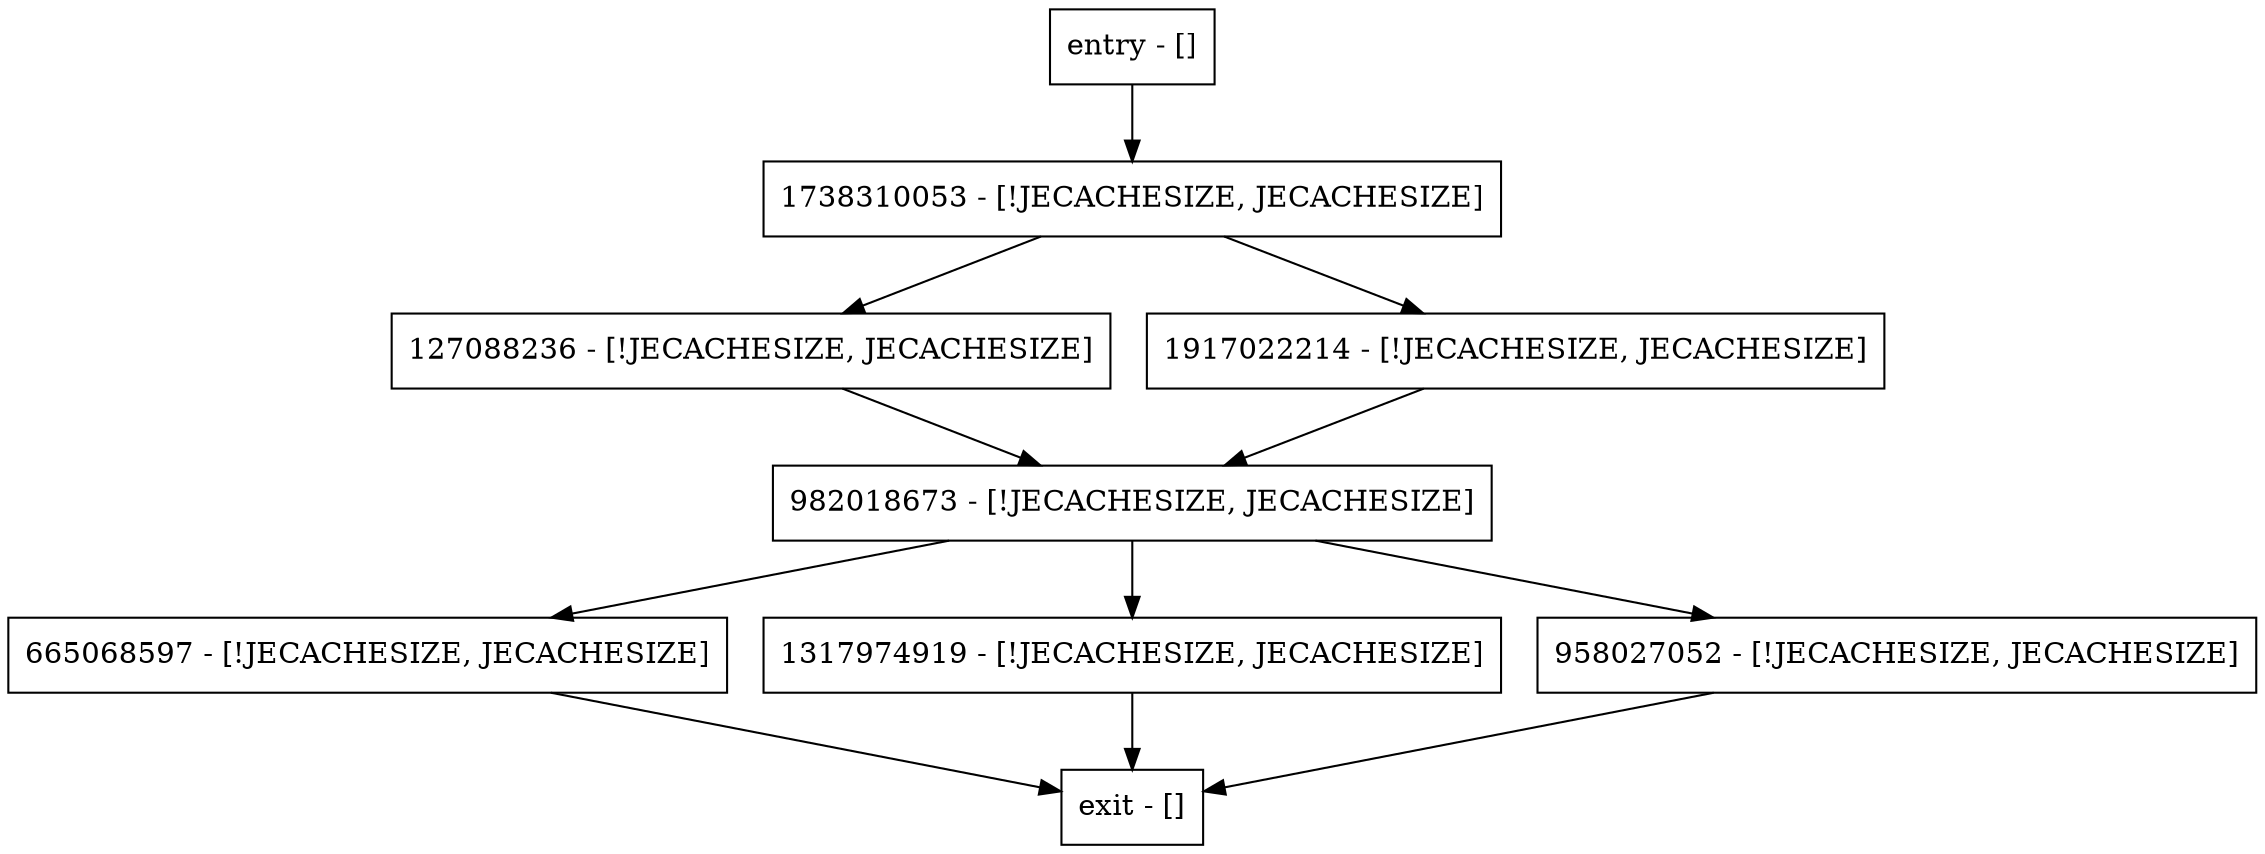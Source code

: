 digraph get {
node [shape=record];
entry [label="entry - []"];
exit [label="exit - []"];
665068597 [label="665068597 - [!JECACHESIZE, JECACHESIZE]"];
982018673 [label="982018673 - [!JECACHESIZE, JECACHESIZE]"];
1317974919 [label="1317974919 - [!JECACHESIZE, JECACHESIZE]"];
127088236 [label="127088236 - [!JECACHESIZE, JECACHESIZE]"];
1738310053 [label="1738310053 - [!JECACHESIZE, JECACHESIZE]"];
958027052 [label="958027052 - [!JECACHESIZE, JECACHESIZE]"];
1917022214 [label="1917022214 - [!JECACHESIZE, JECACHESIZE]"];
entry;
exit;
entry -> 1738310053;
665068597 -> exit;
982018673 -> 665068597;
982018673 -> 1317974919;
982018673 -> 958027052;
1317974919 -> exit;
127088236 -> 982018673;
1738310053 -> 127088236;
1738310053 -> 1917022214;
958027052 -> exit;
1917022214 -> 982018673;
}
